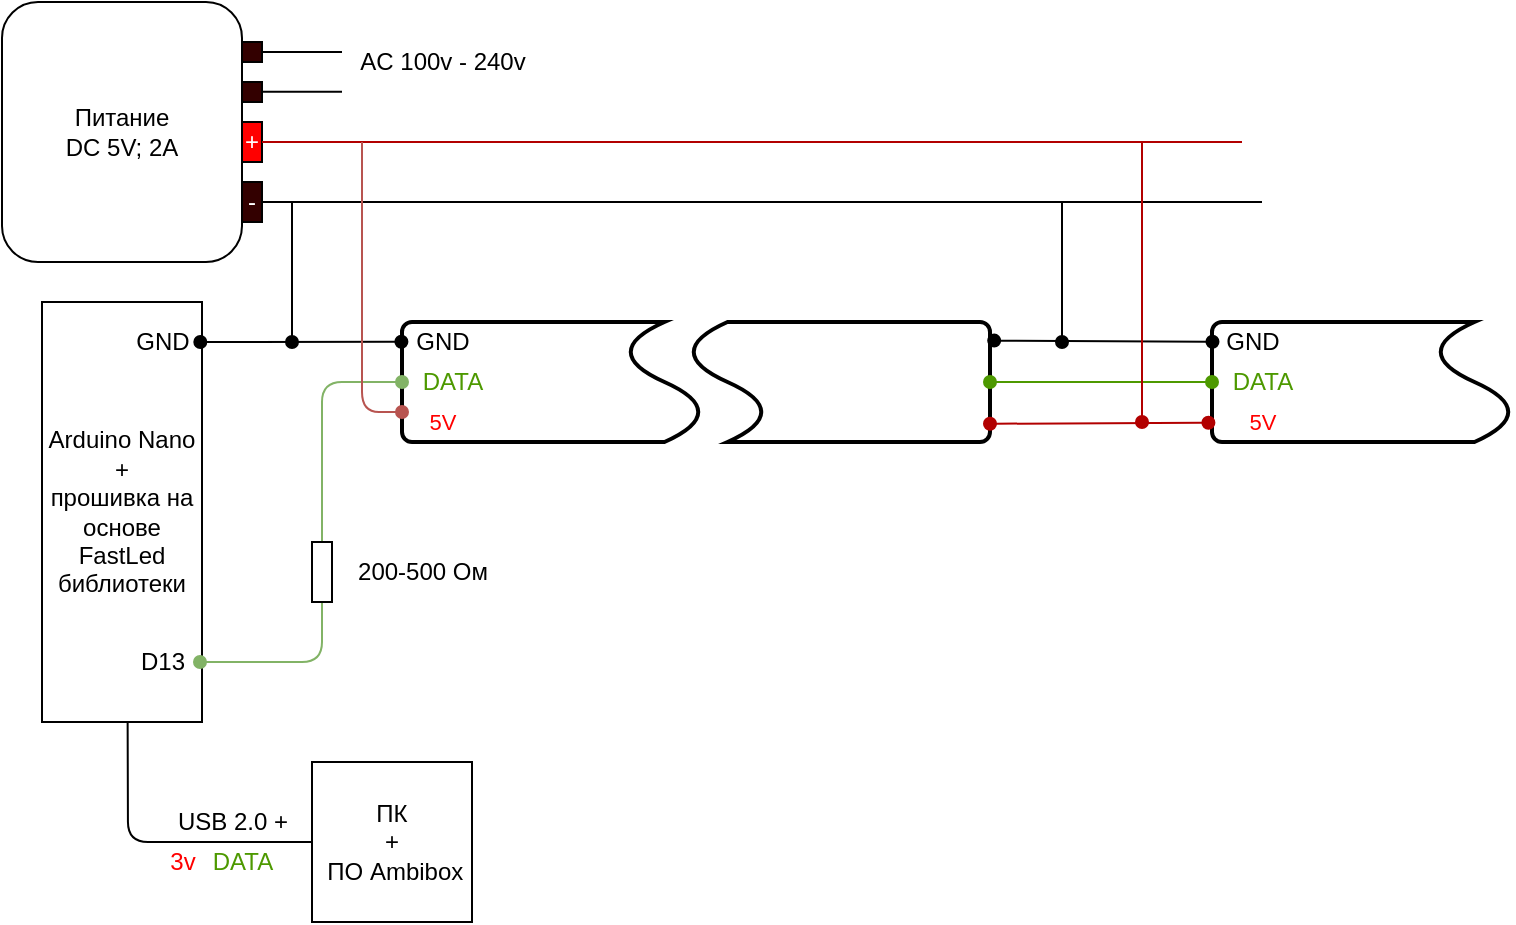 <mxfile version="13.8.8" type="github">
  <diagram id="AsdTAp0-beocdyNKe68D" name="Page-1">
    <mxGraphModel dx="1040" dy="588" grid="1" gridSize="10" guides="1" tooltips="1" connect="1" arrows="1" fold="1" page="1" pageScale="1" pageWidth="827" pageHeight="1169" math="0" shadow="0">
      <root>
        <mxCell id="0" />
        <mxCell id="1" parent="0" />
        <mxCell id="niK5Qr-o1fh4nPqT3shT-48" value="&lt;font color=&quot;#000000&quot;&gt;Arduino Nano&lt;br&gt;+&lt;br&gt;прошивка на основе FastLed библиотеки&lt;/font&gt;" style="rounded=0;whiteSpace=wrap;html=1;strokeColor=#000000;fillColor=#ffffff;gradientColor=none;fontColor=#FF0000;" vertex="1" parent="1">
          <mxGeometry x="60" y="230" width="80" height="210" as="geometry" />
        </mxCell>
        <mxCell id="niK5Qr-o1fh4nPqT3shT-28" value="" style="strokeWidth=2;html=1;shape=mxgraph.flowchart.document2;whiteSpace=wrap;size=0.25;fillColor=#ffffff;gradientColor=none;fontColor=#FF0000;rotation=-90;" vertex="1" parent="1">
          <mxGeometry x="285" y="195" width="60" height="150" as="geometry" />
        </mxCell>
        <mxCell id="niK5Qr-o1fh4nPqT3shT-1" value="Питание&lt;br&gt;DC 5V; 2А" style="rounded=1;whiteSpace=wrap;html=1;" vertex="1" parent="1">
          <mxGeometry x="40" y="80" width="120" height="130" as="geometry" />
        </mxCell>
        <mxCell id="niK5Qr-o1fh4nPqT3shT-2" value="" style="endArrow=none;html=1;exitX=1;exitY=0.5;exitDx=0;exitDy=0;entryX=0;entryY=0.5;entryDx=0;entryDy=0;" edge="1" parent="1" source="niK5Qr-o1fh4nPqT3shT-4">
          <mxGeometry width="50" height="50" relative="1" as="geometry">
            <mxPoint x="160" y="140" as="sourcePoint" />
            <mxPoint x="210" y="105" as="targetPoint" />
          </mxGeometry>
        </mxCell>
        <mxCell id="niK5Qr-o1fh4nPqT3shT-4" value="" style="whiteSpace=wrap;html=1;aspect=fixed;fillColor=#330000;" vertex="1" parent="1">
          <mxGeometry x="160" y="100" width="10" height="10" as="geometry" />
        </mxCell>
        <mxCell id="niK5Qr-o1fh4nPqT3shT-5" value="" style="whiteSpace=wrap;html=1;aspect=fixed;fillColor=#330000;" vertex="1" parent="1">
          <mxGeometry x="160" y="120" width="10" height="10" as="geometry" />
        </mxCell>
        <mxCell id="niK5Qr-o1fh4nPqT3shT-8" value="" style="endArrow=none;html=1;exitX=1;exitY=0.5;exitDx=0;exitDy=0;entryX=0;entryY=0.5;entryDx=0;entryDy=0;" edge="1" parent="1">
          <mxGeometry width="50" height="50" relative="1" as="geometry">
            <mxPoint x="170" y="124.83" as="sourcePoint" />
            <mxPoint x="210" y="124.83" as="targetPoint" />
          </mxGeometry>
        </mxCell>
        <mxCell id="niK5Qr-o1fh4nPqT3shT-9" value="AC 100v - 240v" style="text;html=1;align=center;verticalAlign=middle;resizable=0;points=[];autosize=1;" vertex="1" parent="1">
          <mxGeometry x="210" y="100" width="100" height="20" as="geometry" />
        </mxCell>
        <mxCell id="niK5Qr-o1fh4nPqT3shT-10" value="&lt;font color=&quot;#ffffff&quot;&gt;+&lt;/font&gt;" style="rounded=0;whiteSpace=wrap;html=1;fillColor=#FF0000;" vertex="1" parent="1">
          <mxGeometry x="160" y="140" width="10" height="20" as="geometry" />
        </mxCell>
        <mxCell id="niK5Qr-o1fh4nPqT3shT-11" value="&lt;font color=&quot;#ffffff&quot;&gt;-&lt;/font&gt;" style="rounded=0;whiteSpace=wrap;html=1;fillColor=#330000;" vertex="1" parent="1">
          <mxGeometry x="160" y="170" width="10" height="20" as="geometry" />
        </mxCell>
        <mxCell id="niK5Qr-o1fh4nPqT3shT-12" value="" style="endArrow=none;html=1;exitX=1;exitY=0.5;exitDx=0;exitDy=0;fillColor=#e51400;strokeColor=#B20000;" edge="1" parent="1" source="niK5Qr-o1fh4nPqT3shT-10">
          <mxGeometry width="50" height="50" relative="1" as="geometry">
            <mxPoint x="240" y="210" as="sourcePoint" />
            <mxPoint x="660" y="150" as="targetPoint" />
            <Array as="points">
              <mxPoint x="230" y="150" />
            </Array>
          </mxGeometry>
        </mxCell>
        <mxCell id="niK5Qr-o1fh4nPqT3shT-14" value="" style="endArrow=none;html=1;strokeColor=#000000;fillColor=#FF0000;exitX=1;exitY=0.5;exitDx=0;exitDy=0;" edge="1" parent="1" source="niK5Qr-o1fh4nPqT3shT-11">
          <mxGeometry width="50" height="50" relative="1" as="geometry">
            <mxPoint x="130" y="210" as="sourcePoint" />
            <mxPoint x="670" y="180" as="targetPoint" />
          </mxGeometry>
        </mxCell>
        <mxCell id="niK5Qr-o1fh4nPqT3shT-20" value="" style="endArrow=oval;html=1;strokeColor=#000000;fillColor=#FF0000;entryX=0.835;entryY=-0.002;entryDx=0;entryDy=0;startArrow=oval;startFill=1;endFill=1;entryPerimeter=0;" edge="1" parent="1" target="niK5Qr-o1fh4nPqT3shT-28">
          <mxGeometry width="50" height="50" relative="1" as="geometry">
            <mxPoint x="139.16" y="250" as="sourcePoint" />
            <mxPoint x="220.0" y="251.34" as="targetPoint" />
          </mxGeometry>
        </mxCell>
        <mxCell id="niK5Qr-o1fh4nPqT3shT-21" value="" style="endArrow=oval;html=1;strokeColor=#82b366;fillColor=#d5e8d4;entryX=0.5;entryY=0;entryDx=0;entryDy=0;startArrow=oval;startFill=1;endFill=1;entryPerimeter=0;" edge="1" parent="1" target="niK5Qr-o1fh4nPqT3shT-28">
          <mxGeometry width="50" height="50" relative="1" as="geometry">
            <mxPoint x="139" y="410" as="sourcePoint" />
            <mxPoint x="240" y="344.52" as="targetPoint" />
            <Array as="points">
              <mxPoint x="200" y="410" />
              <mxPoint x="200" y="270" />
            </Array>
          </mxGeometry>
        </mxCell>
        <mxCell id="niK5Qr-o1fh4nPqT3shT-22" value="GND" style="text;html=1;align=center;verticalAlign=middle;resizable=0;points=[];autosize=1;" vertex="1" parent="1">
          <mxGeometry x="240" y="240" width="40" height="20" as="geometry" />
        </mxCell>
        <mxCell id="niK5Qr-o1fh4nPqT3shT-23" value="&lt;font color=&quot;#4d9900&quot;&gt;DATA&lt;/font&gt;" style="text;html=1;align=center;verticalAlign=middle;resizable=0;points=[];autosize=1;" vertex="1" parent="1">
          <mxGeometry x="240" y="260" width="50" height="20" as="geometry" />
        </mxCell>
        <mxCell id="niK5Qr-o1fh4nPqT3shT-24" value="" style="endArrow=none;html=1;strokeColor=#b85450;fillColor=#f8cecc;exitX=0;exitY=0.75;exitDx=0;exitDy=0;endFill=0;startArrow=oval;startFill=1;" edge="1" parent="1">
          <mxGeometry width="50" height="50" relative="1" as="geometry">
            <mxPoint x="240" y="285" as="sourcePoint" />
            <mxPoint x="220" y="150" as="targetPoint" />
            <Array as="points">
              <mxPoint x="220" y="285" />
            </Array>
          </mxGeometry>
        </mxCell>
        <mxCell id="niK5Qr-o1fh4nPqT3shT-26" value="5V" style="edgeLabel;html=1;align=center;verticalAlign=middle;resizable=0;points=[];fontColor=#FF0000;" vertex="1" connectable="0" parent="niK5Qr-o1fh4nPqT3shT-24">
          <mxGeometry x="0.283" y="-2" relative="1" as="geometry">
            <mxPoint x="38" y="84.53" as="offset" />
          </mxGeometry>
        </mxCell>
        <mxCell id="niK5Qr-o1fh4nPqT3shT-25" value="" style="endArrow=none;html=1;strokeColor=#000000;fillColor=#FF0000;endFill=0;startArrow=oval;startFill=1;" edge="1" parent="1">
          <mxGeometry width="50" height="50" relative="1" as="geometry">
            <mxPoint x="185" y="250" as="sourcePoint" />
            <mxPoint x="185" y="180" as="targetPoint" />
          </mxGeometry>
        </mxCell>
        <mxCell id="niK5Qr-o1fh4nPqT3shT-29" value="" style="strokeWidth=2;html=1;shape=mxgraph.flowchart.document2;whiteSpace=wrap;size=0.25;fillColor=#ffffff;gradientColor=none;fontColor=#FF0000;rotation=90;" vertex="1" parent="1">
          <mxGeometry x="429" y="195" width="60" height="150" as="geometry" />
        </mxCell>
        <mxCell id="niK5Qr-o1fh4nPqT3shT-37" value="" style="rounded=0;whiteSpace=wrap;html=1;strokeColor=#000000;fillColor=#ffffff;gradientColor=none;fontColor=#FF0000;" vertex="1" parent="1">
          <mxGeometry x="195" y="350" width="10" height="30" as="geometry" />
        </mxCell>
        <mxCell id="niK5Qr-o1fh4nPqT3shT-39" value="&lt;font color=&quot;#000000&quot;&gt;200-500 Ом&lt;/font&gt;" style="text;html=1;align=center;verticalAlign=middle;resizable=0;points=[];autosize=1;fontColor=#FF0000;" vertex="1" parent="1">
          <mxGeometry x="210" y="355" width="80" height="20" as="geometry" />
        </mxCell>
        <mxCell id="niK5Qr-o1fh4nPqT3shT-41" value="" style="endArrow=none;html=1;strokeColor=#000000;fillColor=#FF0000;fontColor=#FF0000;entryX=0.5;entryY=1;entryDx=0;entryDy=0;" edge="1" parent="1">
          <mxGeometry width="50" height="50" relative="1" as="geometry">
            <mxPoint x="200" y="500" as="sourcePoint" />
            <mxPoint x="102.815" y="440" as="targetPoint" />
            <Array as="points">
              <mxPoint x="103" y="500" />
            </Array>
          </mxGeometry>
        </mxCell>
        <mxCell id="niK5Qr-o1fh4nPqT3shT-42" value="&lt;font color=&quot;#000000&quot;&gt;USB 2.0 +&lt;/font&gt;" style="text;html=1;align=center;verticalAlign=middle;resizable=0;points=[];autosize=1;fontColor=#FF0000;" vertex="1" parent="1">
          <mxGeometry x="120" y="480" width="70" height="20" as="geometry" />
        </mxCell>
        <mxCell id="niK5Qr-o1fh4nPqT3shT-43" value="" style="strokeWidth=2;html=1;shape=mxgraph.flowchart.document2;whiteSpace=wrap;size=0.25;fillColor=#ffffff;gradientColor=none;fontColor=#FF0000;rotation=-90;" vertex="1" parent="1">
          <mxGeometry x="690" y="195" width="60" height="150" as="geometry" />
        </mxCell>
        <mxCell id="niK5Qr-o1fh4nPqT3shT-44" value="" style="endArrow=oval;html=1;strokeColor=#000000;fillColor=#FF0000;entryX=0.006;entryY=0.492;entryDx=0;entryDy=0;startArrow=oval;startFill=1;endFill=1;entryPerimeter=0;exitX=0.155;exitY=-0.014;exitDx=0;exitDy=0;exitPerimeter=0;" edge="1" parent="1" source="niK5Qr-o1fh4nPqT3shT-29" target="niK5Qr-o1fh4nPqT3shT-45">
          <mxGeometry width="50" height="50" relative="1" as="geometry">
            <mxPoint x="530" y="250" as="sourcePoint" />
            <mxPoint x="630.54" y="249.9" as="targetPoint" />
          </mxGeometry>
        </mxCell>
        <mxCell id="niK5Qr-o1fh4nPqT3shT-45" value="GND" style="text;html=1;align=center;verticalAlign=middle;resizable=0;points=[];autosize=1;" vertex="1" parent="1">
          <mxGeometry x="645.0" y="240" width="40" height="20" as="geometry" />
        </mxCell>
        <mxCell id="niK5Qr-o1fh4nPqT3shT-46" value="&lt;font color=&quot;#000000&quot;&gt;ПК&lt;br&gt;+&lt;br&gt;&amp;nbsp;ПО Ambibox&lt;/font&gt;" style="whiteSpace=wrap;html=1;aspect=fixed;strokeColor=#000000;fillColor=#ffffff;gradientColor=none;fontColor=#FF0000;" vertex="1" parent="1">
          <mxGeometry x="195" y="460" width="80" height="80" as="geometry" />
        </mxCell>
        <mxCell id="niK5Qr-o1fh4nPqT3shT-50" value="&lt;font color=&quot;#000000&quot;&gt;D13&lt;/font&gt;" style="text;html=1;align=center;verticalAlign=middle;resizable=0;points=[];autosize=1;fontColor=#FF0000;" vertex="1" parent="1">
          <mxGeometry x="100" y="400" width="40" height="20" as="geometry" />
        </mxCell>
        <mxCell id="niK5Qr-o1fh4nPqT3shT-51" value="&lt;font color=&quot;#000000&quot;&gt;GND&lt;/font&gt;" style="text;html=1;align=center;verticalAlign=middle;resizable=0;points=[];autosize=1;fontColor=#FF0000;" vertex="1" parent="1">
          <mxGeometry x="100" y="240" width="40" height="20" as="geometry" />
        </mxCell>
        <mxCell id="niK5Qr-o1fh4nPqT3shT-52" value="3v" style="text;html=1;align=center;verticalAlign=middle;resizable=0;points=[];autosize=1;fontColor=#FF0000;" vertex="1" parent="1">
          <mxGeometry x="115" y="500" width="30" height="20" as="geometry" />
        </mxCell>
        <mxCell id="niK5Qr-o1fh4nPqT3shT-54" value="&lt;font color=&quot;#4d9900&quot;&gt;DATA&lt;/font&gt;" style="text;html=1;align=center;verticalAlign=middle;resizable=0;points=[];autosize=1;fontColor=#FF0000;" vertex="1" parent="1">
          <mxGeometry x="135" y="500" width="50" height="20" as="geometry" />
        </mxCell>
        <mxCell id="niK5Qr-o1fh4nPqT3shT-55" value="" style="endArrow=oval;html=1;fillColor=#6d8764;entryX=0.5;entryY=0;entryDx=0;entryDy=0;startArrow=oval;startFill=1;endFill=1;entryPerimeter=0;exitX=0.5;exitY=0;exitDx=0;exitDy=0;exitPerimeter=0;strokeColor=#4D9900;" edge="1" parent="1" source="niK5Qr-o1fh4nPqT3shT-29" target="niK5Qr-o1fh4nPqT3shT-43">
          <mxGeometry width="50" height="50" relative="1" as="geometry">
            <mxPoint x="540" y="280" as="sourcePoint" />
            <mxPoint x="651" y="280" as="targetPoint" />
          </mxGeometry>
        </mxCell>
        <mxCell id="niK5Qr-o1fh4nPqT3shT-56" value="" style="endArrow=oval;html=1;strokeColor=#B20000;fillColor=#e51400;entryX=0.161;entryY=-0.012;entryDx=0;entryDy=0;startArrow=oval;startFill=1;endFill=1;entryPerimeter=0;exitX=0.848;exitY=0;exitDx=0;exitDy=0;exitPerimeter=0;" edge="1" parent="1" source="niK5Qr-o1fh4nPqT3shT-29" target="niK5Qr-o1fh4nPqT3shT-43">
          <mxGeometry width="50" height="50" relative="1" as="geometry">
            <mxPoint x="554" y="275" as="sourcePoint" />
            <mxPoint x="665" y="275" as="targetPoint" />
          </mxGeometry>
        </mxCell>
        <mxCell id="niK5Qr-o1fh4nPqT3shT-57" value="&lt;font color=&quot;#4d9900&quot;&gt;DATA&lt;/font&gt;" style="text;html=1;align=center;verticalAlign=middle;resizable=0;points=[];autosize=1;" vertex="1" parent="1">
          <mxGeometry x="645" y="260" width="50" height="20" as="geometry" />
        </mxCell>
        <mxCell id="niK5Qr-o1fh4nPqT3shT-59" value="5V" style="edgeLabel;html=1;align=center;verticalAlign=middle;resizable=0;points=[];fontColor=#FF0000;" vertex="1" connectable="0" parent="1">
          <mxGeometry x="670" y="290.001" as="geometry" />
        </mxCell>
        <mxCell id="niK5Qr-o1fh4nPqT3shT-60" value="" style="endArrow=none;html=1;strokeColor=#B20000;fillColor=#e51400;fontColor=#FF0000;startArrow=oval;startFill=1;" edge="1" parent="1">
          <mxGeometry width="50" height="50" relative="1" as="geometry">
            <mxPoint x="610" y="290" as="sourcePoint" />
            <mxPoint x="610" y="150" as="targetPoint" />
          </mxGeometry>
        </mxCell>
        <mxCell id="niK5Qr-o1fh4nPqT3shT-61" value="" style="endArrow=none;html=1;strokeColor=#000000;fillColor=#FF0000;fontColor=#FF0000;startArrow=oval;startFill=1;" edge="1" parent="1">
          <mxGeometry width="50" height="50" relative="1" as="geometry">
            <mxPoint x="570" y="250" as="sourcePoint" />
            <mxPoint x="570" y="180" as="targetPoint" />
          </mxGeometry>
        </mxCell>
      </root>
    </mxGraphModel>
  </diagram>
</mxfile>
